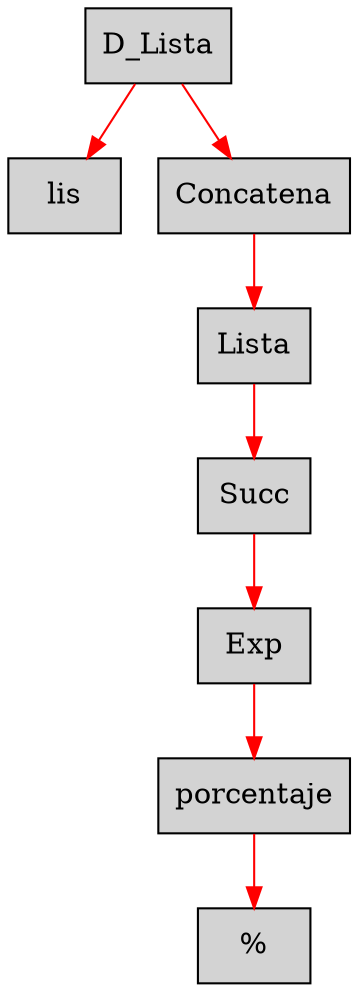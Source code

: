 digraph G {node[shape=box, style=filled]; edge[color=red]
node111715498[label="D_Lista"];
 node111715498->node1514586625;node1514586625[label="lis"];
 node111715498->node80074393;node80074393[label="Concatena"];
 node80074393->node547581205;node547581205[label="Lista"];
 node547581205->node1676476511;node1676476511[label="Succ"];
 node1676476511->node257396969;node257396969[label="Exp"];
 node257396969->node629993092;node629993092[label="porcentaje"];
 node629993092->node519890149;node519890149[label="%"];

}
